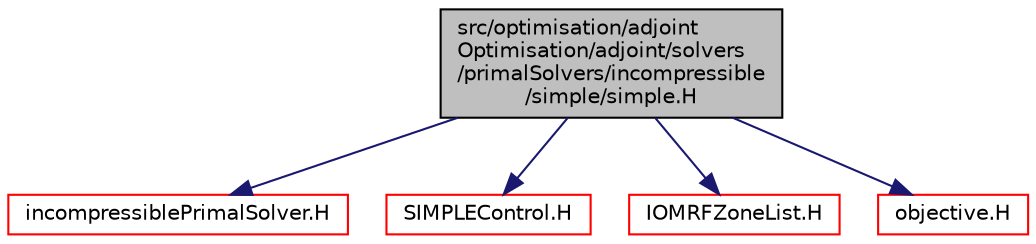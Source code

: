 digraph "src/optimisation/adjointOptimisation/adjoint/solvers/primalSolvers/incompressible/simple/simple.H"
{
  bgcolor="transparent";
  edge [fontname="Helvetica",fontsize="10",labelfontname="Helvetica",labelfontsize="10"];
  node [fontname="Helvetica",fontsize="10",shape=record];
  Node1 [label="src/optimisation/adjoint\lOptimisation/adjoint/solvers\l/primalSolvers/incompressible\l/simple/simple.H",height=0.2,width=0.4,color="black", fillcolor="grey75", style="filled" fontcolor="black"];
  Node1 -> Node2 [color="midnightblue",fontsize="10",style="solid",fontname="Helvetica"];
  Node2 [label="incompressiblePrimalSolver.H",height=0.2,width=0.4,color="red",URL="$incompressiblePrimalSolver_8H.html"];
  Node1 -> Node3 [color="midnightblue",fontsize="10",style="solid",fontname="Helvetica"];
  Node3 [label="SIMPLEControl.H",height=0.2,width=0.4,color="red",URL="$SIMPLEControl_8H.html"];
  Node1 -> Node4 [color="midnightblue",fontsize="10",style="solid",fontname="Helvetica"];
  Node4 [label="IOMRFZoneList.H",height=0.2,width=0.4,color="red",URL="$IOMRFZoneList_8H.html"];
  Node1 -> Node5 [color="midnightblue",fontsize="10",style="solid",fontname="Helvetica"];
  Node5 [label="objective.H",height=0.2,width=0.4,color="red",URL="$objective_8H.html"];
}
